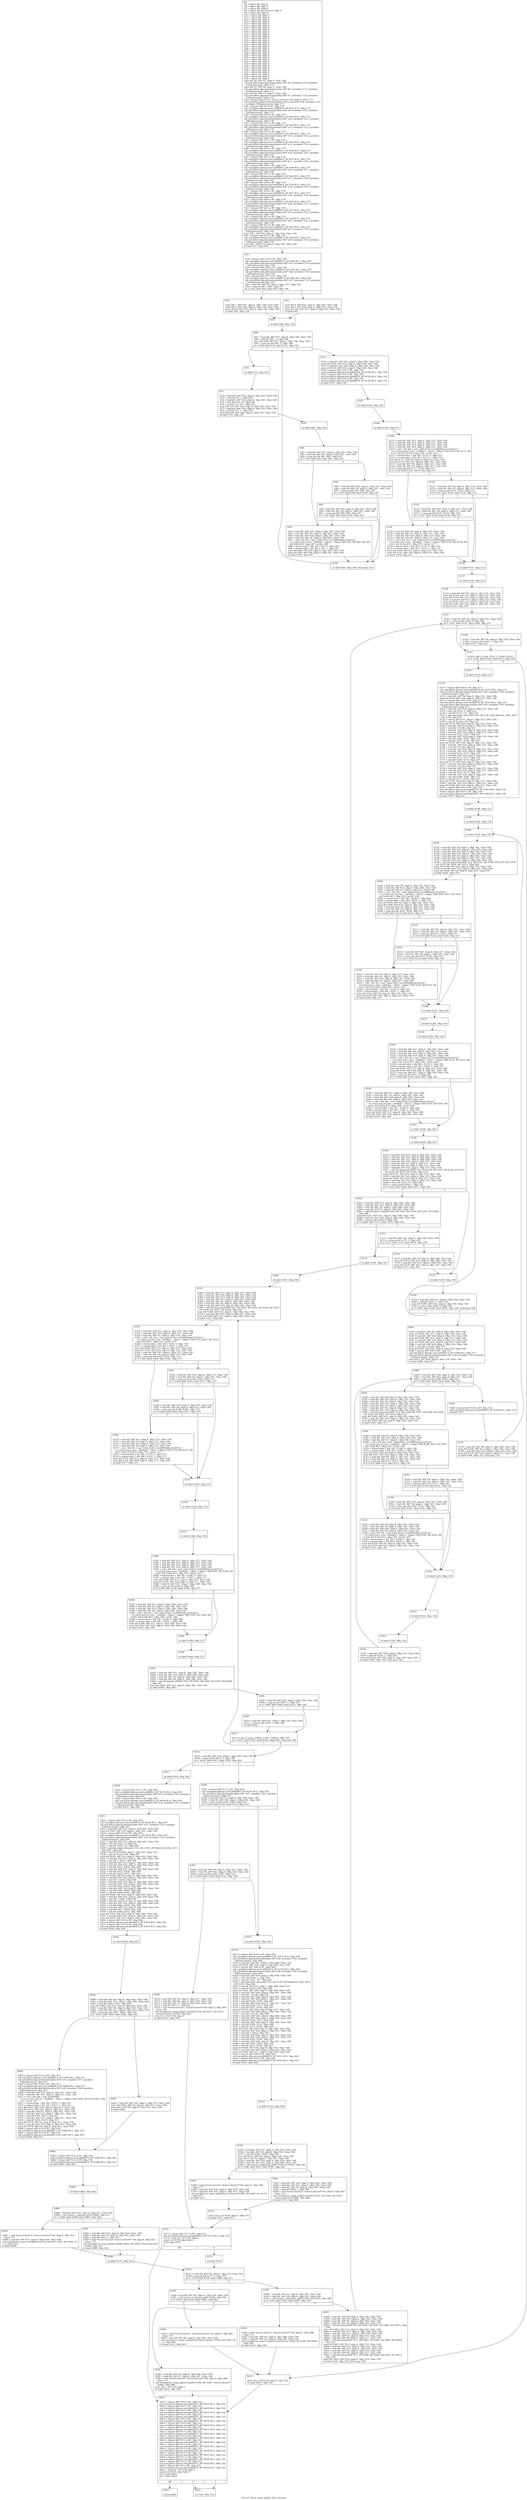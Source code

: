 digraph "CFG for 'factor_using_pollard_rho2' function" {
	label="CFG for 'factor_using_pollard_rho2' function";

	Node0x25f8e60 [shape=record,label="{%4:\l  %5 = alloca i64, align 8\l  %6 = alloca i64, align 8\l  %7 = alloca i64, align 8\l  %8 = alloca %struct.factors*, align 8\l  %9 = alloca i64, align 8\l  %10 = alloca i64, align 8\l  %11 = alloca i64, align 8\l  %12 = alloca i64, align 8\l  %13 = alloca i64, align 8\l  %14 = alloca i64, align 8\l  %15 = alloca i64, align 8\l  %16 = alloca i64, align 8\l  %17 = alloca i64, align 8\l  %18 = alloca i64, align 8\l  %19 = alloca i64, align 8\l  %20 = alloca i64, align 8\l  %21 = alloca i64, align 8\l  %22 = alloca i64, align 8\l  %23 = alloca i64, align 8\l  %24 = alloca i64, align 8\l  %25 = alloca i64, align 8\l  %26 = alloca i64, align 8\l  %27 = alloca i64, align 8\l  %28 = alloca i64, align 8\l  %29 = alloca i64, align 8\l  %30 = alloca i64, align 8\l  %31 = alloca i64, align 8\l  %32 = alloca i64, align 8\l  %33 = alloca i64, align 8\l  %34 = alloca i64, align 8\l  %35 = alloca i64, align 8\l  %36 = alloca i64, align 8\l  %37 = alloca i64, align 8\l  %38 = alloca i32, align 4\l  %39 = alloca i64, align 8\l  %40 = alloca i64, align 8\l  store i64 %0, i64* %5, align 8, !tbaa !166\l  call void @llvm.dbg.declare(metadata i64* %5, metadata !116, metadata\l... !DIExpression()), !dbg !170\l  store i64 %1, i64* %6, align 8, !tbaa !166\l  call void @llvm.dbg.declare(metadata i64* %6, metadata !117, metadata\l... !DIExpression()), !dbg !171\l  store i64 %2, i64* %7, align 8, !tbaa !166\l  call void @llvm.dbg.declare(metadata i64* %7, metadata !118, metadata\l... !DIExpression()), !dbg !172\l  store %struct.factors* %3, %struct.factors** %8, align 8, !tbaa !173\l  call void @llvm.dbg.declare(metadata %struct.factors** %8, metadata !119,\l... metadata !DIExpression()), !dbg !175\l  %41 = bitcast i64* %9 to i8*, !dbg !176\l  call void @llvm.lifetime.start.p0i8(i64 8, i8* %41) #12, !dbg !176\l  call void @llvm.dbg.declare(metadata i64* %9, metadata !120, metadata\l... !DIExpression()), !dbg !177\l  %42 = bitcast i64* %10 to i8*, !dbg !176\l  call void @llvm.lifetime.start.p0i8(i64 8, i8* %42) #12, !dbg !176\l  call void @llvm.dbg.declare(metadata i64* %10, metadata !121, metadata\l... !DIExpression()), !dbg !178\l  %43 = bitcast i64* %11 to i8*, !dbg !176\l  call void @llvm.lifetime.start.p0i8(i64 8, i8* %43) #12, !dbg !176\l  call void @llvm.dbg.declare(metadata i64* %11, metadata !122, metadata\l... !DIExpression()), !dbg !179\l  %44 = bitcast i64* %12 to i8*, !dbg !176\l  call void @llvm.lifetime.start.p0i8(i64 8, i8* %44) #12, !dbg !176\l  call void @llvm.dbg.declare(metadata i64* %12, metadata !123, metadata\l... !DIExpression()), !dbg !180\l  %45 = bitcast i64* %13 to i8*, !dbg !176\l  call void @llvm.lifetime.start.p0i8(i64 8, i8* %45) #12, !dbg !176\l  call void @llvm.dbg.declare(metadata i64* %13, metadata !124, metadata\l... !DIExpression()), !dbg !181\l  %46 = bitcast i64* %14 to i8*, !dbg !176\l  call void @llvm.lifetime.start.p0i8(i64 8, i8* %46) #12, !dbg !176\l  call void @llvm.dbg.declare(metadata i64* %14, metadata !125, metadata\l... !DIExpression()), !dbg !182\l  %47 = bitcast i64* %15 to i8*, !dbg !176\l  call void @llvm.lifetime.start.p0i8(i64 8, i8* %47) #12, !dbg !176\l  call void @llvm.dbg.declare(metadata i64* %15, metadata !126, metadata\l... !DIExpression()), !dbg !183\l  %48 = bitcast i64* %16 to i8*, !dbg !176\l  call void @llvm.lifetime.start.p0i8(i64 8, i8* %48) #12, !dbg !176\l  call void @llvm.dbg.declare(metadata i64* %16, metadata !127, metadata\l... !DIExpression()), !dbg !184\l  %49 = bitcast i64* %17 to i8*, !dbg !176\l  call void @llvm.lifetime.start.p0i8(i64 8, i8* %49) #12, !dbg !176\l  call void @llvm.dbg.declare(metadata i64* %17, metadata !128, metadata\l... !DIExpression()), !dbg !185\l  %50 = bitcast i64* %18 to i8*, !dbg !176\l  call void @llvm.lifetime.start.p0i8(i64 8, i8* %50) #12, !dbg !176\l  call void @llvm.dbg.declare(metadata i64* %18, metadata !129, metadata\l... !DIExpression()), !dbg !186\l  %51 = bitcast i64* %19 to i8*, !dbg !176\l  call void @llvm.lifetime.start.p0i8(i64 8, i8* %51) #12, !dbg !176\l  call void @llvm.dbg.declare(metadata i64* %19, metadata !130, metadata\l... !DIExpression()), !dbg !187\l  %52 = bitcast i64* %20 to i8*, !dbg !176\l  call void @llvm.lifetime.start.p0i8(i64 8, i8* %52) #12, !dbg !176\l  call void @llvm.dbg.declare(metadata i64* %20, metadata !131, metadata\l... !DIExpression()), !dbg !188\l  %53 = bitcast i64* %21 to i8*, !dbg !176\l  call void @llvm.lifetime.start.p0i8(i64 8, i8* %53) #12, !dbg !176\l  call void @llvm.dbg.declare(metadata i64* %21, metadata !132, metadata\l... !DIExpression()), !dbg !189\l  %54 = bitcast i64* %22 to i8*, !dbg !176\l  call void @llvm.lifetime.start.p0i8(i64 8, i8* %54) #12, !dbg !176\l  call void @llvm.dbg.declare(metadata i64* %22, metadata !133, metadata\l... !DIExpression()), !dbg !190\l  %55 = bitcast i64* %23 to i8*, !dbg !191\l  call void @llvm.lifetime.start.p0i8(i64 8, i8* %55) #12, !dbg !191\l  call void @llvm.dbg.declare(metadata i64* %23, metadata !134, metadata\l... !DIExpression()), !dbg !192\l  store i64 1, i64* %23, align 8, !dbg !192, !tbaa !166\l  %56 = bitcast i64* %24 to i8*, !dbg !193\l  call void @llvm.lifetime.start.p0i8(i64 8, i8* %56) #12, !dbg !193\l  call void @llvm.dbg.declare(metadata i64* %24, metadata !135, metadata\l... !DIExpression()), !dbg !194\l  store i64 1, i64* %24, align 8, !dbg !194, !tbaa !166\l  br label %57, !dbg !195\l}"];
	Node0x25f8e60 -> Node0x25f9320;
	Node0x25f9320 [shape=record,label="{%57:\l\l  %58 = bitcast i64* %25 to i8*, !dbg !196\l  call void @llvm.lifetime.start.p0i8(i64 8, i8* %58) #12, !dbg !196\l  call void @llvm.dbg.declare(metadata i64* %25, metadata !136, metadata\l... !DIExpression()), !dbg !196\l  %59 = bitcast i64* %26 to i8*, !dbg !196\l  call void @llvm.lifetime.start.p0i8(i64 8, i8* %59) #12, !dbg !196\l  call void @llvm.dbg.declare(metadata i64* %26, metadata !138, metadata\l... !DIExpression()), !dbg !196\l  %60 = bitcast i64* %27 to i8*, !dbg !196\l  call void @llvm.lifetime.start.p0i8(i64 8, i8* %60) #12, !dbg !196\l  call void @llvm.dbg.declare(metadata i64* %27, metadata !139, metadata\l... !DIExpression()), !dbg !196\l  %61 = load i64, i64* %5, align 8, !dbg !197, !tbaa !166\l  %62 = icmp ult i64 1, %61, !dbg !197\l  br i1 %62, label %63, label %64, !dbg !196\l|{<s0>T|<s1>F}}"];
	Node0x25f9320:s0 -> Node0x25f9370;
	Node0x25f9320:s1 -> Node0x25f93c0;
	Node0x25f9370 [shape=record,label="{%63:\l\l  store i64 1, i64* %25, align 8, !dbg !199, !tbaa !166\l  store i64 0, i64* %26, align 8, !dbg !199, !tbaa !166\l  store i64 64, i64* %27, align 8, !dbg !199, !tbaa !166\l  br label %65, !dbg !199\l}"];
	Node0x25f9370 -> Node0x25f9410;
	Node0x25f93c0 [shape=record,label="{%64:\l\l  store i64 0, i64* %25, align 8, !dbg !201, !tbaa !166\l  store i64 1, i64* %26, align 8, !dbg !201, !tbaa !166\l  store i64 128, i64* %27, align 8, !dbg !201, !tbaa !166\l  br label %65\l}"];
	Node0x25f93c0 -> Node0x25f9410;
	Node0x25f9410 [shape=record,label="{%65:\l\l  br label %66, !dbg !196\l}"];
	Node0x25f9410 -> Node0x25f9460;
	Node0x25f9460 [shape=record,label="{%66:\l\l  %67 = load i64, i64* %27, align 8, !dbg !196, !tbaa !166\l  %68 = add i64 %67, -1, !dbg !196\l  store i64 %68, i64* %27, align 8, !dbg !196, !tbaa !166\l  %69 = icmp ugt i64 %67, 0, !dbg !196\l  br i1 %69, label %70, label %101, !dbg !196\l|{<s0>T|<s1>F}}"];
	Node0x25f9460:s0 -> Node0x25f94b0;
	Node0x25f9460:s1 -> Node0x25f9730;
	Node0x25f94b0 [shape=record,label="{%70:\l\l  br label %71, !dbg !203\l}"];
	Node0x25f94b0 -> Node0x25f9500;
	Node0x25f9500 [shape=record,label="{%71:\l\l  %72 = load i64, i64* %25, align 8, !dbg !205, !tbaa !166\l  %73 = shl i64 %72, 1, !dbg !205\l  %74 = load i64, i64* %26, align 8, !dbg !205, !tbaa !166\l  %75 = lshr i64 %74, 63, !dbg !205\l  %76 = or i64 %73, %75, !dbg !205\l  store i64 %76, i64* %25, align 8, !dbg !205, !tbaa !166\l  %77 = load i64, i64* %26, align 8, !dbg !205, !tbaa !166\l  %78 = shl i64 %77, 1, !dbg !205\l  store i64 %78, i64* %26, align 8, !dbg !205, !tbaa !166\l  br label %79, !dbg !205\l}"];
	Node0x25f9500 -> Node0x25f9550;
	Node0x25f9550 [shape=record,label="{%79:\l\l  br label %80, !dbg !205\l}"];
	Node0x25f9550 -> Node0x25f95a0;
	Node0x25f95a0 [shape=record,label="{%80:\l\l  %81 = load i64, i64* %25, align 8, !dbg !207, !tbaa !166\l  %82 = load i64, i64* %5, align 8, !dbg !207, !tbaa !166\l  %83 = icmp ugt i64 %81, %82, !dbg !207\l  br i1 %83, label %92, label %84, !dbg !207\l|{<s0>T|<s1>F}}"];
	Node0x25f95a0:s0 -> Node0x25f9690;
	Node0x25f95a0:s1 -> Node0x25f95f0;
	Node0x25f95f0 [shape=record,label="{%84:\l\l  %85 = load i64, i64* %25, align 8, !dbg !207, !tbaa !166\l  %86 = load i64, i64* %5, align 8, !dbg !207, !tbaa !166\l  %87 = icmp eq i64 %85, %86, !dbg !207\l  br i1 %87, label %88, label %100, !dbg !207\l|{<s0>T|<s1>F}}"];
	Node0x25f95f0:s0 -> Node0x25f9640;
	Node0x25f95f0:s1 -> Node0x25f96e0;
	Node0x25f9640 [shape=record,label="{%88:\l\l  %89 = load i64, i64* %26, align 8, !dbg !207, !tbaa !166\l  %90 = load i64, i64* %6, align 8, !dbg !207, !tbaa !166\l  %91 = icmp uge i64 %89, %90, !dbg !207\l  br i1 %91, label %92, label %100, !dbg !203\l|{<s0>T|<s1>F}}"];
	Node0x25f9640:s0 -> Node0x25f9690;
	Node0x25f9640:s1 -> Node0x25f96e0;
	Node0x25f9690 [shape=record,label="{%92:\l\l  %93 = load i64, i64* %25, align 8, !dbg !207, !tbaa !166\l  %94 = load i64, i64* %5, align 8, !dbg !207, !tbaa !166\l  %95 = load i64, i64* %26, align 8, !dbg !207, !tbaa !166\l  %96 = load i64, i64* %6, align 8, !dbg !207, !tbaa !166\l  %97 = call \{ i64, i64 \} asm \"subq $5,$\{1:q\}\\0A\\09sbbq $3,$\{0:q\}\",\l... \"=r,=&r,0,rme,1,rme,~\{dirflag\},~\{fpsr\},~\{flags\}\"(i64 %93, i64 %94, i64 %95,\l... i64 %96) #13, !dbg !207, !srcloc !209\l  %98 = extractvalue \{ i64, i64 \} %97, 0, !dbg !207\l  %99 = extractvalue \{ i64, i64 \} %97, 1, !dbg !207\l  store i64 %98, i64* %25, align 8, !dbg !207, !tbaa !166\l  store i64 %99, i64* %26, align 8, !dbg !207, !tbaa !166\l  br label %100, !dbg !207\l}"];
	Node0x25f9690 -> Node0x25f96e0;
	Node0x25f96e0 [shape=record,label="{%100:\l\l  br label %66, !dbg !196, !llvm.loop !210\l}"];
	Node0x25f96e0 -> Node0x25f9460;
	Node0x25f9730 [shape=record,label="{%101:\l\l  %102 = load i64, i64* %25, align 8, !dbg !196, !tbaa !166\l  store i64 %102, i64* %15, align 8, !dbg !196, !tbaa !166\l  %103 = load i64, i64* %26, align 8, !dbg !196, !tbaa !166\l  store i64 %103, i64* %16, align 8, !dbg !196, !tbaa !166\l  %104 = bitcast i64* %27 to i8*, !dbg !195\l  call void @llvm.lifetime.end.p0i8(i64 8, i8* %104) #12, !dbg !195\l  %105 = bitcast i64* %26 to i8*, !dbg !195\l  call void @llvm.lifetime.end.p0i8(i64 8, i8* %105) #12, !dbg !195\l  %106 = bitcast i64* %25 to i8*, !dbg !195\l  call void @llvm.lifetime.end.p0i8(i64 8, i8* %106) #12, !dbg !195\l  br label %107, !dbg !196\l}"];
	Node0x25f9730 -> Node0x25f9780;
	Node0x25f9780 [shape=record,label="{%107:\l\l  br label %108, !dbg !196\l}"];
	Node0x25f9780 -> Node0x25f97d0;
	Node0x25f97d0 [shape=record,label="{%108:\l\l  br label %109, !dbg !211\l}"];
	Node0x25f97d0 -> Node0x25f9820;
	Node0x25f9820 [shape=record,label="{%109:\l\l  %110 = load i64, i64* %15, align 8, !dbg !212, !tbaa !166\l  %111 = load i64, i64* %15, align 8, !dbg !212, !tbaa !166\l  %112 = load i64, i64* %16, align 8, !dbg !212, !tbaa !166\l  %113 = load i64, i64* %16, align 8, !dbg !212, !tbaa !166\l  %114 = call \{ i64, i64 \} asm \"addq $5,$\{1:q\}\\0A\\09adcq $3,$\{0:q\}\",\l... \"=r,=&r,0,rme,%1,rme,~\{dirflag\},~\{fpsr\},~\{flags\}\"(i64 %110, i64 %111, i64\l... %112, i64 %113) #13, !dbg !212, !srcloc !214\l  %115 = extractvalue \{ i64, i64 \} %114, 0, !dbg !212\l  %116 = extractvalue \{ i64, i64 \} %114, 1, !dbg !212\l  store i64 %115, i64* %9, align 8, !dbg !212, !tbaa !166\l  store i64 %116, i64* %10, align 8, !dbg !212, !tbaa !166\l  %117 = load i64, i64* %9, align 8, !dbg !215, !tbaa !166\l  %118 = load i64, i64* %5, align 8, !dbg !215, !tbaa !166\l  %119 = icmp ugt i64 %117, %118, !dbg !215\l  br i1 %119, label %128, label %120, !dbg !215\l|{<s0>T|<s1>F}}"];
	Node0x25f9820:s0 -> Node0x25f9910;
	Node0x25f9820:s1 -> Node0x25f9870;
	Node0x25f9870 [shape=record,label="{%120:\l\l  %121 = load i64, i64* %9, align 8, !dbg !215, !tbaa !166\l  %122 = load i64, i64* %5, align 8, !dbg !215, !tbaa !166\l  %123 = icmp eq i64 %121, %122, !dbg !215\l  br i1 %123, label %124, label %136, !dbg !215\l|{<s0>T|<s1>F}}"];
	Node0x25f9870:s0 -> Node0x25f98c0;
	Node0x25f9870:s1 -> Node0x25f9960;
	Node0x25f98c0 [shape=record,label="{%124:\l\l  %125 = load i64, i64* %10, align 8, !dbg !215, !tbaa !166\l  %126 = load i64, i64* %6, align 8, !dbg !215, !tbaa !166\l  %127 = icmp uge i64 %125, %126, !dbg !215\l  br i1 %127, label %128, label %136, !dbg !212\l|{<s0>T|<s1>F}}"];
	Node0x25f98c0:s0 -> Node0x25f9910;
	Node0x25f98c0:s1 -> Node0x25f9960;
	Node0x25f9910 [shape=record,label="{%128:\l\l  %129 = load i64, i64* %9, align 8, !dbg !215, !tbaa !166\l  %130 = load i64, i64* %5, align 8, !dbg !215, !tbaa !166\l  %131 = load i64, i64* %10, align 8, !dbg !215, !tbaa !166\l  %132 = load i64, i64* %6, align 8, !dbg !215, !tbaa !166\l  %133 = call \{ i64, i64 \} asm \"subq $5,$\{1:q\}\\0A\\09sbbq $3,$\{0:q\}\",\l... \"=r,=&r,0,rme,1,rme,~\{dirflag\},~\{fpsr\},~\{flags\}\"(i64 %129, i64 %130, i64\l... %131, i64 %132) #13, !dbg !215, !srcloc !217\l  %134 = extractvalue \{ i64, i64 \} %133, 0, !dbg !215\l  %135 = extractvalue \{ i64, i64 \} %133, 1, !dbg !215\l  store i64 %134, i64* %9, align 8, !dbg !215, !tbaa !166\l  store i64 %135, i64* %10, align 8, !dbg !215, !tbaa !166\l  br label %136, !dbg !215\l}"];
	Node0x25f9910 -> Node0x25f9960;
	Node0x25f9960 [shape=record,label="{%136:\l\l  br label %137, !dbg !212\l}"];
	Node0x25f9960 -> Node0x25f99b0;
	Node0x25f99b0 [shape=record,label="{%137:\l\l  br label %138, !dbg !212\l}"];
	Node0x25f99b0 -> Node0x25f9a00;
	Node0x25f9a00 [shape=record,label="{%138:\l\l  %139 = load i64, i64* %9, align 8, !dbg !218, !tbaa !166\l  store i64 %139, i64* %11, align 8, !dbg !219, !tbaa !166\l  store i64 %139, i64* %13, align 8, !dbg !220, !tbaa !166\l  %140 = load i64, i64* %10, align 8, !dbg !221, !tbaa !166\l  store i64 %140, i64* %12, align 8, !dbg !222, !tbaa !166\l  store i64 %140, i64* %14, align 8, !dbg !223, !tbaa !166\l  br label %141, !dbg !224\l}"];
	Node0x25f9a00 -> Node0x25f9a50;
	Node0x25f9a50 [shape=record,label="{%141:\l\l  %142 = load i64, i64* %5, align 8, !dbg !225, !tbaa !166\l  %143 = icmp ne i64 %142, 0, !dbg !226\l  br i1 %143, label %147, label %144, !dbg !227\l|{<s0>T|<s1>F}}"];
	Node0x25f9a50:s0 -> Node0x25f9af0;
	Node0x25f9a50:s1 -> Node0x25f9aa0;
	Node0x25f9aa0 [shape=record,label="{%144:\l\l  %145 = load i64, i64* %6, align 8, !dbg !228, !tbaa !166\l  %146 = icmp ne i64 %145, 1, !dbg !229\l  br label %147, !dbg !227\l}"];
	Node0x25f9aa0 -> Node0x25f9af0;
	Node0x25f9af0 [shape=record,label="{%147:\l\l  %148 = phi i1 [ true, %141 ], [ %146, %144 ]\l  br i1 %148, label %149, label %613, !dbg !224\l|{<s0>T|<s1>F}}"];
	Node0x25f9af0:s0 -> Node0x25f9b40;
	Node0x25f9af0:s1 -> Node0x25fb670;
	Node0x25f9b40 [shape=record,label="{%149:\l\l  br label %150, !dbg !230\l}"];
	Node0x25f9b40 -> Node0x25f9b90;
	Node0x25f9b90 [shape=record,label="{%150:\l\l  %151 = bitcast i64* %28 to i8*, !dbg !231\l  call void @llvm.lifetime.start.p0i8(i64 8, i8* %151) #12, !dbg !231\l  call void @llvm.dbg.declare(metadata i64* %28, metadata !140, metadata\l... !DIExpression()), !dbg !231\l  %152 = load i64, i64* %6, align 8, !dbg !231, !tbaa !166\l  store i64 %152, i64* %28, align 8, !dbg !231, !tbaa !166\l  %153 = bitcast i64* %29 to i8*, !dbg !231\l  call void @llvm.lifetime.start.p0i8(i64 8, i8* %153) #12, !dbg !231\l  call void @llvm.dbg.declare(metadata i64* %29, metadata !143, metadata\l... !DIExpression()), !dbg !231\l  %154 = load i64, i64* %28, align 8, !dbg !231, !tbaa !166\l  %155 = udiv i64 %154, 2, !dbg !231\l  %156 = and i64 %155, 127, !dbg !231\l  %157 = getelementptr inbounds [128 x i8], [128 x i8]* @binvert_table, i64 0,\l... i64 %156, !dbg !231\l  %158 = load i8, i8* %157, align 1, !dbg !231, !tbaa !232\l  %159 = zext i8 %158 to i64, !dbg !231\l  store i64 %159, i64* %29, align 8, !dbg !231, !tbaa !166\l  %160 = load i64, i64* %29, align 8, !dbg !233, !tbaa !166\l  %161 = mul i64 2, %160, !dbg !233\l  %162 = load i64, i64* %29, align 8, !dbg !233, !tbaa !166\l  %163 = load i64, i64* %29, align 8, !dbg !233, !tbaa !166\l  %164 = mul i64 %162, %163, !dbg !233\l  %165 = load i64, i64* %28, align 8, !dbg !233, !tbaa !166\l  %166 = mul i64 %164, %165, !dbg !233\l  %167 = sub i64 %161, %166, !dbg !233\l  store i64 %167, i64* %29, align 8, !dbg !233, !tbaa !166\l  %168 = load i64, i64* %29, align 8, !dbg !235, !tbaa !166\l  %169 = mul i64 2, %168, !dbg !235\l  %170 = load i64, i64* %29, align 8, !dbg !235, !tbaa !166\l  %171 = load i64, i64* %29, align 8, !dbg !235, !tbaa !166\l  %172 = mul i64 %170, %171, !dbg !235\l  %173 = load i64, i64* %28, align 8, !dbg !235, !tbaa !166\l  %174 = mul i64 %172, %173, !dbg !235\l  %175 = sub i64 %169, %174, !dbg !235\l  store i64 %175, i64* %29, align 8, !dbg !235, !tbaa !166\l  %176 = load i64, i64* %29, align 8, !dbg !237, !tbaa !166\l  %177 = mul i64 2, %176, !dbg !237\l  %178 = load i64, i64* %29, align 8, !dbg !237, !tbaa !166\l  %179 = load i64, i64* %29, align 8, !dbg !237, !tbaa !166\l  %180 = mul i64 %178, %179, !dbg !237\l  %181 = load i64, i64* %28, align 8, !dbg !237, !tbaa !166\l  %182 = mul i64 %180, %181, !dbg !237\l  %183 = sub i64 %177, %182, !dbg !237\l  store i64 %183, i64* %29, align 8, !dbg !237, !tbaa !166\l  %184 = load i64, i64* %29, align 8, !dbg !231, !tbaa !166\l  store i64 %184, i64* %19, align 8, !dbg !231, !tbaa !166\l  %185 = bitcast i64* %29 to i8*, !dbg !230\l  call void @llvm.lifetime.end.p0i8(i64 8, i8* %185) #12, !dbg !230\l  %186 = bitcast i64* %28 to i8*, !dbg !230\l  call void @llvm.lifetime.end.p0i8(i64 8, i8* %186) #12, !dbg !230\l  br label %187, !dbg !231\l}"];
	Node0x25f9b90 -> Node0x25f9be0;
	Node0x25f9be0 [shape=record,label="{%187:\l\l  br label %188, !dbg !231\l}"];
	Node0x25f9be0 -> Node0x25f9c30;
	Node0x25f9c30 [shape=record,label="{%188:\l\l  br label %189, !dbg !239\l}"];
	Node0x25f9c30 -> Node0x25f9c80;
	Node0x25f9c80 [shape=record,label="{%189:\l\l  br label %190, !dbg !240\l}"];
	Node0x25f9c80 -> Node0x25f9cd0;
	Node0x25f9cd0 [shape=record,label="{%190:\l\l  %191 = load i64, i64* %9, align 8, !dbg !241, !tbaa !166\l  %192 = load i64, i64* %10, align 8, !dbg !243, !tbaa !166\l  %193 = load i64, i64* %9, align 8, !dbg !244, !tbaa !166\l  %194 = load i64, i64* %10, align 8, !dbg !245, !tbaa !166\l  %195 = load i64, i64* %5, align 8, !dbg !246, !tbaa !166\l  %196 = load i64, i64* %6, align 8, !dbg !247, !tbaa !166\l  %197 = load i64, i64* %19, align 8, !dbg !248, !tbaa !166\l  %198 = call i64 @mulredc2(i64* %22, i64 %191, i64 %192, i64 %193, i64 %194,\l... i64 %195, i64 %196, i64 %197), !dbg !249\l  store i64 %198, i64* %10, align 8, !dbg !250, !tbaa !166\l  %199 = load i64, i64* %22, align 8, !dbg !251, !tbaa !166\l  store i64 %199, i64* %9, align 8, !dbg !252, !tbaa !166\l  br label %200, !dbg !253\l}"];
	Node0x25f9cd0 -> Node0x25f9d20;
	Node0x25f9d20 [shape=record,label="{%200:\l\l  %201 = load i64, i64* %9, align 8, !dbg !254, !tbaa !166\l  %202 = load i64, i64* %10, align 8, !dbg !254, !tbaa !166\l  %203 = load i64, i64* %7, align 8, !dbg !254, !tbaa !166\l  %204 = call \{ i64, i64 \} asm \"addq $5,$\{1:q\}\\0A\\09adcq $3,$\{0:q\}\",\l... \"=r,=&r,0,rme,%1,rme,~\{dirflag\},~\{fpsr\},~\{flags\}\"(i64 %201, i64 0, i64 %202,\l... i64 %203) #13, !dbg !254, !srcloc !256\l  %205 = extractvalue \{ i64, i64 \} %204, 0, !dbg !254\l  %206 = extractvalue \{ i64, i64 \} %204, 1, !dbg !254\l  store i64 %205, i64* %9, align 8, !dbg !254, !tbaa !166\l  store i64 %206, i64* %10, align 8, !dbg !254, !tbaa !166\l  %207 = load i64, i64* %9, align 8, !dbg !257, !tbaa !166\l  %208 = load i64, i64* %5, align 8, !dbg !257, !tbaa !166\l  %209 = icmp ugt i64 %207, %208, !dbg !257\l  br i1 %209, label %218, label %210, !dbg !257\l|{<s0>T|<s1>F}}"];
	Node0x25f9d20:s0 -> Node0x25f9e10;
	Node0x25f9d20:s1 -> Node0x25f9d70;
	Node0x25f9d70 [shape=record,label="{%210:\l\l  %211 = load i64, i64* %9, align 8, !dbg !257, !tbaa !166\l  %212 = load i64, i64* %5, align 8, !dbg !257, !tbaa !166\l  %213 = icmp eq i64 %211, %212, !dbg !257\l  br i1 %213, label %214, label %226, !dbg !257\l|{<s0>T|<s1>F}}"];
	Node0x25f9d70:s0 -> Node0x25f9dc0;
	Node0x25f9d70:s1 -> Node0x25f9e60;
	Node0x25f9dc0 [shape=record,label="{%214:\l\l  %215 = load i64, i64* %10, align 8, !dbg !257, !tbaa !166\l  %216 = load i64, i64* %6, align 8, !dbg !257, !tbaa !166\l  %217 = icmp uge i64 %215, %216, !dbg !257\l  br i1 %217, label %218, label %226, !dbg !254\l|{<s0>T|<s1>F}}"];
	Node0x25f9dc0:s0 -> Node0x25f9e10;
	Node0x25f9dc0:s1 -> Node0x25f9e60;
	Node0x25f9e10 [shape=record,label="{%218:\l\l  %219 = load i64, i64* %9, align 8, !dbg !257, !tbaa !166\l  %220 = load i64, i64* %5, align 8, !dbg !257, !tbaa !166\l  %221 = load i64, i64* %10, align 8, !dbg !257, !tbaa !166\l  %222 = load i64, i64* %6, align 8, !dbg !257, !tbaa !166\l  %223 = call \{ i64, i64 \} asm \"subq $5,$\{1:q\}\\0A\\09sbbq $3,$\{0:q\}\",\l... \"=r,=&r,0,rme,1,rme,~\{dirflag\},~\{fpsr\},~\{flags\}\"(i64 %219, i64 %220, i64\l... %221, i64 %222) #13, !dbg !257, !srcloc !259\l  %224 = extractvalue \{ i64, i64 \} %223, 0, !dbg !257\l  %225 = extractvalue \{ i64, i64 \} %223, 1, !dbg !257\l  store i64 %224, i64* %9, align 8, !dbg !257, !tbaa !166\l  store i64 %225, i64* %10, align 8, !dbg !257, !tbaa !166\l  br label %226, !dbg !257\l}"];
	Node0x25f9e10 -> Node0x25f9e60;
	Node0x25f9e60 [shape=record,label="{%226:\l\l  br label %227, !dbg !254\l}"];
	Node0x25f9e60 -> Node0x25f9eb0;
	Node0x25f9eb0 [shape=record,label="{%227:\l\l  br label %228, !dbg !254\l}"];
	Node0x25f9eb0 -> Node0x25f9f00;
	Node0x25f9f00 [shape=record,label="{%228:\l\l  br label %229, !dbg !260\l}"];
	Node0x25f9f00 -> Node0x25f9f50;
	Node0x25f9f50 [shape=record,label="{%229:\l\l  %230 = load i64, i64* %11, align 8, !dbg !261, !tbaa !166\l  %231 = load i64, i64* %9, align 8, !dbg !261, !tbaa !166\l  %232 = load i64, i64* %12, align 8, !dbg !261, !tbaa !166\l  %233 = load i64, i64* %10, align 8, !dbg !261, !tbaa !166\l  %234 = call \{ i64, i64 \} asm \"subq $5,$\{1:q\}\\0A\\09sbbq $3,$\{0:q\}\",\l... \"=r,=&r,0,rme,1,rme,~\{dirflag\},~\{fpsr\},~\{flags\}\"(i64 %230, i64 %231, i64\l... %232, i64 %233) #13, !dbg !261, !srcloc !263\l  %235 = extractvalue \{ i64, i64 \} %234, 0, !dbg !261\l  %236 = extractvalue \{ i64, i64 \} %234, 1, !dbg !261\l  store i64 %235, i64* %17, align 8, !dbg !261, !tbaa !166\l  store i64 %236, i64* %18, align 8, !dbg !261, !tbaa !166\l  %237 = load i64, i64* %17, align 8, !dbg !264, !tbaa !166\l  %238 = icmp slt i64 %237, 0, !dbg !264\l  br i1 %238, label %239, label %247, !dbg !261\l|{<s0>T|<s1>F}}"];
	Node0x25f9f50:s0 -> Node0x25f9fa0;
	Node0x25f9f50:s1 -> Node0x25f9ff0;
	Node0x25f9fa0 [shape=record,label="{%239:\l\l  %240 = load i64, i64* %17, align 8, !dbg !264, !tbaa !166\l  %241 = load i64, i64* %5, align 8, !dbg !264, !tbaa !166\l  %242 = load i64, i64* %18, align 8, !dbg !264, !tbaa !166\l  %243 = load i64, i64* %6, align 8, !dbg !264, !tbaa !166\l  %244 = call \{ i64, i64 \} asm \"addq $5,$\{1:q\}\\0A\\09adcq $3,$\{0:q\}\",\l... \"=r,=&r,0,rme,%1,rme,~\{dirflag\},~\{fpsr\},~\{flags\}\"(i64 %240, i64 %241, i64\l... %242, i64 %243) #13, !dbg !264, !srcloc !266\l  %245 = extractvalue \{ i64, i64 \} %244, 0, !dbg !264\l  %246 = extractvalue \{ i64, i64 \} %244, 1, !dbg !264\l  store i64 %245, i64* %17, align 8, !dbg !264, !tbaa !166\l  store i64 %246, i64* %18, align 8, !dbg !264, !tbaa !166\l  br label %247, !dbg !264\l}"];
	Node0x25f9fa0 -> Node0x25f9ff0;
	Node0x25f9ff0 [shape=record,label="{%247:\l\l  br label %248, !dbg !261\l}"];
	Node0x25f9ff0 -> Node0x25fa040;
	Node0x25fa040 [shape=record,label="{%248:\l\l  br label %249, !dbg !261\l}"];
	Node0x25fa040 -> Node0x25fa090;
	Node0x25fa090 [shape=record,label="{%249:\l\l  %250 = load i64, i64* %15, align 8, !dbg !267, !tbaa !166\l  %251 = load i64, i64* %16, align 8, !dbg !268, !tbaa !166\l  %252 = load i64, i64* %17, align 8, !dbg !269, !tbaa !166\l  %253 = load i64, i64* %18, align 8, !dbg !270, !tbaa !166\l  %254 = load i64, i64* %5, align 8, !dbg !271, !tbaa !166\l  %255 = load i64, i64* %6, align 8, !dbg !272, !tbaa !166\l  %256 = load i64, i64* %19, align 8, !dbg !273, !tbaa !166\l  %257 = call i64 @mulredc2(i64* %22, i64 %250, i64 %251, i64 %252, i64 %253,\l... i64 %254, i64 %255, i64 %256), !dbg !274\l  store i64 %257, i64* %16, align 8, !dbg !275, !tbaa !166\l  %258 = load i64, i64* %22, align 8, !dbg !276, !tbaa !166\l  store i64 %258, i64* %15, align 8, !dbg !277, !tbaa !166\l  %259 = load i64, i64* %23, align 8, !dbg !278, !tbaa !166\l  %260 = urem i64 %259, 32, !dbg !280\l  %261 = icmp eq i64 %260, 1, !dbg !281\l  br i1 %261, label %262, label %277, !dbg !282\l|{<s0>T|<s1>F}}"];
	Node0x25fa090:s0 -> Node0x25fa0e0;
	Node0x25fa090:s1 -> Node0x25fa220;
	Node0x25fa0e0 [shape=record,label="{%262:\l\l  %263 = load i64, i64* %15, align 8, !dbg !283, !tbaa !166\l  %264 = load i64, i64* %16, align 8, !dbg !285, !tbaa !166\l  %265 = load i64, i64* %5, align 8, !dbg !286, !tbaa !166\l  %266 = load i64, i64* %6, align 8, !dbg !287, !tbaa !166\l  %267 = call i64 @gcd2_odd(i64* %20, i64 %263, i64 %264, i64 %265, i64 %266),\l... !dbg !288\l  store i64 %267, i64* %21, align 8, !dbg !289, !tbaa !166\l  %268 = load i64, i64* %20, align 8, !dbg !290, !tbaa !166\l  %269 = icmp ne i64 %268, 0, !dbg !292\l  br i1 %269, label %273, label %270, !dbg !293\l|{<s0>T|<s1>F}}"];
	Node0x25fa0e0:s0 -> Node0x25fa180;
	Node0x25fa0e0:s1 -> Node0x25fa130;
	Node0x25fa130 [shape=record,label="{%270:\l\l  %271 = load i64, i64* %21, align 8, !dbg !294, !tbaa !166\l  %272 = icmp ne i64 %271, 1, !dbg !295\l  br i1 %272, label %273, label %274, !dbg !296\l|{<s0>T|<s1>F}}"];
	Node0x25fa130:s0 -> Node0x25fa180;
	Node0x25fa130:s1 -> Node0x25fa1d0;
	Node0x25fa180 [shape=record,label="{%273:\l\l  br label %340, !dbg !297\l}"];
	Node0x25fa180 -> Node0x25fa6d0;
	Node0x25fa1d0 [shape=record,label="{%274:\l\l  %275 = load i64, i64* %9, align 8, !dbg !298, !tbaa !166\l  store i64 %275, i64* %13, align 8, !dbg !299, !tbaa !166\l  %276 = load i64, i64* %10, align 8, !dbg !300, !tbaa !166\l  store i64 %276, i64* %14, align 8, !dbg !301, !tbaa !166\l  br label %277, !dbg !302\l}"];
	Node0x25fa1d0 -> Node0x25fa220;
	Node0x25fa220 [shape=record,label="{%277:\l\l  br label %278, !dbg !303\l}"];
	Node0x25fa220 -> Node0x25fa270;
	Node0x25fa270 [shape=record,label="{%278:\l\l  %279 = load i64, i64* %23, align 8, !dbg !304, !tbaa !166\l  %280 = add i64 %279, -1, !dbg !304\l  store i64 %280, i64* %23, align 8, !dbg !304, !tbaa !166\l  %281 = icmp ne i64 %280, 0, !dbg !305\l  br i1 %281, label %190, label %282, !dbg !303, !llvm.loop !306\l|{<s0>T|<s1>F}}"];
	Node0x25fa270:s0 -> Node0x25f9cd0;
	Node0x25fa270:s1 -> Node0x25fa2c0;
	Node0x25fa2c0 [shape=record,label="{%282:\l\l  %283 = load i64, i64* %9, align 8, !dbg !308, !tbaa !166\l  store i64 %283, i64* %11, align 8, !dbg !309, !tbaa !166\l  %284 = load i64, i64* %10, align 8, !dbg !310, !tbaa !166\l  store i64 %284, i64* %12, align 8, !dbg !311, !tbaa !166\l  %285 = load i64, i64* %24, align 8, !dbg !312, !tbaa !166\l  store i64 %285, i64* %23, align 8, !dbg !313, !tbaa !166\l  %286 = load i64, i64* %24, align 8, !dbg !314, !tbaa !166\l  %287 = mul i64 2, %286, !dbg !315\l  store i64 %287, i64* %24, align 8, !dbg !316, !tbaa !166\l  %288 = bitcast i64* %30 to i8*, !dbg !317\l  call void @llvm.lifetime.start.p0i8(i64 8, i8* %288) #12, !dbg !317\l  call void @llvm.dbg.declare(metadata i64* %30, metadata !144, metadata\l... !DIExpression()), !dbg !318\l  store i64 0, i64* %30, align 8, !dbg !318, !tbaa !166\l  br label %289, !dbg !317\l}"];
	Node0x25fa2c0 -> Node0x25fa310;
	Node0x25fa310 [shape=record,label="{%289:\l\l  %290 = load i64, i64* %30, align 8, !dbg !319, !tbaa !166\l  %291 = load i64, i64* %23, align 8, !dbg !321, !tbaa !166\l  %292 = icmp ult i64 %290, %291, !dbg !322\l  br i1 %292, label %295, label %293, !dbg !323\l|{<s0>T|<s1>F}}"];
	Node0x25fa310:s0 -> Node0x25fa3b0;
	Node0x25fa310:s1 -> Node0x25fa360;
	Node0x25fa360 [shape=record,label="{%293:\l\l  %294 = bitcast i64* %30 to i8*, !dbg !324\l  call void @llvm.lifetime.end.p0i8(i64 8, i8* %294) #12, !dbg !324\l  br label %337\l}"];
	Node0x25fa360 -> Node0x25fa680;
	Node0x25fa3b0 [shape=record,label="{%295:\l\l  %296 = load i64, i64* %9, align 8, !dbg !325, !tbaa !166\l  %297 = load i64, i64* %10, align 8, !dbg !327, !tbaa !166\l  %298 = load i64, i64* %9, align 8, !dbg !328, !tbaa !166\l  %299 = load i64, i64* %10, align 8, !dbg !329, !tbaa !166\l  %300 = load i64, i64* %5, align 8, !dbg !330, !tbaa !166\l  %301 = load i64, i64* %6, align 8, !dbg !331, !tbaa !166\l  %302 = load i64, i64* %19, align 8, !dbg !332, !tbaa !166\l  %303 = call i64 @mulredc2(i64* %22, i64 %296, i64 %297, i64 %298, i64 %299,\l... i64 %300, i64 %301, i64 %302), !dbg !333\l  store i64 %303, i64* %10, align 8, !dbg !334, !tbaa !166\l  %304 = load i64, i64* %22, align 8, !dbg !335, !tbaa !166\l  store i64 %304, i64* %9, align 8, !dbg !336, !tbaa !166\l  br label %305, !dbg !337\l}"];
	Node0x25fa3b0 -> Node0x25fa400;
	Node0x25fa400 [shape=record,label="{%305:\l\l  %306 = load i64, i64* %9, align 8, !dbg !338, !tbaa !166\l  %307 = load i64, i64* %10, align 8, !dbg !338, !tbaa !166\l  %308 = load i64, i64* %7, align 8, !dbg !338, !tbaa !166\l  %309 = call \{ i64, i64 \} asm \"addq $5,$\{1:q\}\\0A\\09adcq $3,$\{0:q\}\",\l... \"=r,=&r,0,rme,%1,rme,~\{dirflag\},~\{fpsr\},~\{flags\}\"(i64 %306, i64 0, i64 %307,\l... i64 %308) #13, !dbg !338, !srcloc !340\l  %310 = extractvalue \{ i64, i64 \} %309, 0, !dbg !338\l  %311 = extractvalue \{ i64, i64 \} %309, 1, !dbg !338\l  store i64 %310, i64* %9, align 8, !dbg !338, !tbaa !166\l  store i64 %311, i64* %10, align 8, !dbg !338, !tbaa !166\l  %312 = load i64, i64* %9, align 8, !dbg !341, !tbaa !166\l  %313 = load i64, i64* %5, align 8, !dbg !341, !tbaa !166\l  %314 = icmp ugt i64 %312, %313, !dbg !341\l  br i1 %314, label %323, label %315, !dbg !341\l|{<s0>T|<s1>F}}"];
	Node0x25fa400:s0 -> Node0x25fa4f0;
	Node0x25fa400:s1 -> Node0x25fa450;
	Node0x25fa450 [shape=record,label="{%315:\l\l  %316 = load i64, i64* %9, align 8, !dbg !341, !tbaa !166\l  %317 = load i64, i64* %5, align 8, !dbg !341, !tbaa !166\l  %318 = icmp eq i64 %316, %317, !dbg !341\l  br i1 %318, label %319, label %331, !dbg !341\l|{<s0>T|<s1>F}}"];
	Node0x25fa450:s0 -> Node0x25fa4a0;
	Node0x25fa450:s1 -> Node0x25fa540;
	Node0x25fa4a0 [shape=record,label="{%319:\l\l  %320 = load i64, i64* %10, align 8, !dbg !341, !tbaa !166\l  %321 = load i64, i64* %6, align 8, !dbg !341, !tbaa !166\l  %322 = icmp uge i64 %320, %321, !dbg !341\l  br i1 %322, label %323, label %331, !dbg !338\l|{<s0>T|<s1>F}}"];
	Node0x25fa4a0:s0 -> Node0x25fa4f0;
	Node0x25fa4a0:s1 -> Node0x25fa540;
	Node0x25fa4f0 [shape=record,label="{%323:\l\l  %324 = load i64, i64* %9, align 8, !dbg !341, !tbaa !166\l  %325 = load i64, i64* %5, align 8, !dbg !341, !tbaa !166\l  %326 = load i64, i64* %10, align 8, !dbg !341, !tbaa !166\l  %327 = load i64, i64* %6, align 8, !dbg !341, !tbaa !166\l  %328 = call \{ i64, i64 \} asm \"subq $5,$\{1:q\}\\0A\\09sbbq $3,$\{0:q\}\",\l... \"=r,=&r,0,rme,1,rme,~\{dirflag\},~\{fpsr\},~\{flags\}\"(i64 %324, i64 %325, i64\l... %326, i64 %327) #13, !dbg !341, !srcloc !343\l  %329 = extractvalue \{ i64, i64 \} %328, 0, !dbg !341\l  %330 = extractvalue \{ i64, i64 \} %328, 1, !dbg !341\l  store i64 %329, i64* %9, align 8, !dbg !341, !tbaa !166\l  store i64 %330, i64* %10, align 8, !dbg !341, !tbaa !166\l  br label %331, !dbg !341\l}"];
	Node0x25fa4f0 -> Node0x25fa540;
	Node0x25fa540 [shape=record,label="{%331:\l\l  br label %332, !dbg !338\l}"];
	Node0x25fa540 -> Node0x25fa590;
	Node0x25fa590 [shape=record,label="{%332:\l\l  br label %333, !dbg !338\l}"];
	Node0x25fa590 -> Node0x25fa5e0;
	Node0x25fa5e0 [shape=record,label="{%333:\l\l  br label %334, !dbg !344\l}"];
	Node0x25fa5e0 -> Node0x25fa630;
	Node0x25fa630 [shape=record,label="{%334:\l\l  %335 = load i64, i64* %30, align 8, !dbg !345, !tbaa !166\l  %336 = add i64 %335, 1, !dbg !345\l  store i64 %336, i64* %30, align 8, !dbg !345, !tbaa !166\l  br label %289, !dbg !324, !llvm.loop !346\l}"];
	Node0x25fa630 -> Node0x25fa310;
	Node0x25fa680 [shape=record,label="{%337:\l\l  %338 = load i64, i64* %9, align 8, !dbg !348, !tbaa !166\l  store i64 %338, i64* %13, align 8, !dbg !349, !tbaa !166\l  %339 = load i64, i64* %10, align 8, !dbg !350, !tbaa !166\l  store i64 %339, i64* %14, align 8, !dbg !351, !tbaa !166\l  br label %189, !dbg !352, !llvm.loop !353\l}"];
	Node0x25fa680 -> Node0x25f9c80;
	Node0x25fa6d0 [shape=record,label="{%340:\l\l  br label %341, !dbg !356\l}"];
	Node0x25fa6d0 -> Node0x25fa720;
	Node0x25fa720 [shape=record,label="{%341:\l\l  %342 = load i64, i64* %13, align 8, !dbg !357, !tbaa !166\l  %343 = load i64, i64* %14, align 8, !dbg !359, !tbaa !166\l  %344 = load i64, i64* %13, align 8, !dbg !360, !tbaa !166\l  %345 = load i64, i64* %14, align 8, !dbg !361, !tbaa !166\l  %346 = load i64, i64* %5, align 8, !dbg !362, !tbaa !166\l  %347 = load i64, i64* %6, align 8, !dbg !363, !tbaa !166\l  %348 = load i64, i64* %19, align 8, !dbg !364, !tbaa !166\l  %349 = call i64 @mulredc2(i64* %22, i64 %342, i64 %343, i64 %344, i64 %345,\l... i64 %346, i64 %347, i64 %348), !dbg !365\l  store i64 %349, i64* %14, align 8, !dbg !366, !tbaa !166\l  %350 = load i64, i64* %22, align 8, !dbg !367, !tbaa !166\l  store i64 %350, i64* %13, align 8, !dbg !368, !tbaa !166\l  br label %351, !dbg !369\l}"];
	Node0x25fa720 -> Node0x25fa770;
	Node0x25fa770 [shape=record,label="{%351:\l\l  %352 = load i64, i64* %13, align 8, !dbg !370, !tbaa !166\l  %353 = load i64, i64* %14, align 8, !dbg !370, !tbaa !166\l  %354 = load i64, i64* %7, align 8, !dbg !370, !tbaa !166\l  %355 = call \{ i64, i64 \} asm \"addq $5,$\{1:q\}\\0A\\09adcq $3,$\{0:q\}\",\l... \"=r,=&r,0,rme,%1,rme,~\{dirflag\},~\{fpsr\},~\{flags\}\"(i64 %352, i64 0, i64 %353,\l... i64 %354) #13, !dbg !370, !srcloc !372\l  %356 = extractvalue \{ i64, i64 \} %355, 0, !dbg !370\l  %357 = extractvalue \{ i64, i64 \} %355, 1, !dbg !370\l  store i64 %356, i64* %13, align 8, !dbg !370, !tbaa !166\l  store i64 %357, i64* %14, align 8, !dbg !370, !tbaa !166\l  %358 = load i64, i64* %13, align 8, !dbg !373, !tbaa !166\l  %359 = load i64, i64* %5, align 8, !dbg !373, !tbaa !166\l  %360 = icmp ugt i64 %358, %359, !dbg !373\l  br i1 %360, label %369, label %361, !dbg !373\l|{<s0>T|<s1>F}}"];
	Node0x25fa770:s0 -> Node0x25fa860;
	Node0x25fa770:s1 -> Node0x25fa7c0;
	Node0x25fa7c0 [shape=record,label="{%361:\l\l  %362 = load i64, i64* %13, align 8, !dbg !373, !tbaa !166\l  %363 = load i64, i64* %5, align 8, !dbg !373, !tbaa !166\l  %364 = icmp eq i64 %362, %363, !dbg !373\l  br i1 %364, label %365, label %377, !dbg !373\l|{<s0>T|<s1>F}}"];
	Node0x25fa7c0:s0 -> Node0x25fa810;
	Node0x25fa7c0:s1 -> Node0x25fa8b0;
	Node0x25fa810 [shape=record,label="{%365:\l\l  %366 = load i64, i64* %14, align 8, !dbg !373, !tbaa !166\l  %367 = load i64, i64* %6, align 8, !dbg !373, !tbaa !166\l  %368 = icmp uge i64 %366, %367, !dbg !373\l  br i1 %368, label %369, label %377, !dbg !370\l|{<s0>T|<s1>F}}"];
	Node0x25fa810:s0 -> Node0x25fa860;
	Node0x25fa810:s1 -> Node0x25fa8b0;
	Node0x25fa860 [shape=record,label="{%369:\l\l  %370 = load i64, i64* %13, align 8, !dbg !373, !tbaa !166\l  %371 = load i64, i64* %5, align 8, !dbg !373, !tbaa !166\l  %372 = load i64, i64* %14, align 8, !dbg !373, !tbaa !166\l  %373 = load i64, i64* %6, align 8, !dbg !373, !tbaa !166\l  %374 = call \{ i64, i64 \} asm \"subq $5,$\{1:q\}\\0A\\09sbbq $3,$\{0:q\}\",\l... \"=r,=&r,0,rme,1,rme,~\{dirflag\},~\{fpsr\},~\{flags\}\"(i64 %370, i64 %371, i64\l... %372, i64 %373) #13, !dbg !373, !srcloc !375\l  %375 = extractvalue \{ i64, i64 \} %374, 0, !dbg !373\l  %376 = extractvalue \{ i64, i64 \} %374, 1, !dbg !373\l  store i64 %375, i64* %13, align 8, !dbg !373, !tbaa !166\l  store i64 %376, i64* %14, align 8, !dbg !373, !tbaa !166\l  br label %377, !dbg !373\l}"];
	Node0x25fa860 -> Node0x25fa8b0;
	Node0x25fa8b0 [shape=record,label="{%377:\l\l  br label %378, !dbg !370\l}"];
	Node0x25fa8b0 -> Node0x25fa900;
	Node0x25fa900 [shape=record,label="{%378:\l\l  br label %379, !dbg !370\l}"];
	Node0x25fa900 -> Node0x25fa950;
	Node0x25fa950 [shape=record,label="{%379:\l\l  br label %380, !dbg !376\l}"];
	Node0x25fa950 -> Node0x25fa9a0;
	Node0x25fa9a0 [shape=record,label="{%380:\l\l  %381 = load i64, i64* %11, align 8, !dbg !377, !tbaa !166\l  %382 = load i64, i64* %13, align 8, !dbg !377, !tbaa !166\l  %383 = load i64, i64* %12, align 8, !dbg !377, !tbaa !166\l  %384 = load i64, i64* %14, align 8, !dbg !377, !tbaa !166\l  %385 = call \{ i64, i64 \} asm \"subq $5,$\{1:q\}\\0A\\09sbbq $3,$\{0:q\}\",\l... \"=r,=&r,0,rme,1,rme,~\{dirflag\},~\{fpsr\},~\{flags\}\"(i64 %381, i64 %382, i64\l... %383, i64 %384) #13, !dbg !377, !srcloc !379\l  %386 = extractvalue \{ i64, i64 \} %385, 0, !dbg !377\l  %387 = extractvalue \{ i64, i64 \} %385, 1, !dbg !377\l  store i64 %386, i64* %17, align 8, !dbg !377, !tbaa !166\l  store i64 %387, i64* %18, align 8, !dbg !377, !tbaa !166\l  %388 = load i64, i64* %17, align 8, !dbg !380, !tbaa !166\l  %389 = icmp slt i64 %388, 0, !dbg !380\l  br i1 %389, label %390, label %398, !dbg !377\l|{<s0>T|<s1>F}}"];
	Node0x25fa9a0:s0 -> Node0x25fa9f0;
	Node0x25fa9a0:s1 -> Node0x25faa40;
	Node0x25fa9f0 [shape=record,label="{%390:\l\l  %391 = load i64, i64* %17, align 8, !dbg !380, !tbaa !166\l  %392 = load i64, i64* %5, align 8, !dbg !380, !tbaa !166\l  %393 = load i64, i64* %18, align 8, !dbg !380, !tbaa !166\l  %394 = load i64, i64* %6, align 8, !dbg !380, !tbaa !166\l  %395 = call \{ i64, i64 \} asm \"addq $5,$\{1:q\}\\0A\\09adcq $3,$\{0:q\}\",\l... \"=r,=&r,0,rme,%1,rme,~\{dirflag\},~\{fpsr\},~\{flags\}\"(i64 %391, i64 %392, i64\l... %393, i64 %394) #13, !dbg !380, !srcloc !382\l  %396 = extractvalue \{ i64, i64 \} %395, 0, !dbg !380\l  %397 = extractvalue \{ i64, i64 \} %395, 1, !dbg !380\l  store i64 %396, i64* %17, align 8, !dbg !380, !tbaa !166\l  store i64 %397, i64* %18, align 8, !dbg !380, !tbaa !166\l  br label %398, !dbg !380\l}"];
	Node0x25fa9f0 -> Node0x25faa40;
	Node0x25faa40 [shape=record,label="{%398:\l\l  br label %399, !dbg !377\l}"];
	Node0x25faa40 -> Node0x25faa90;
	Node0x25faa90 [shape=record,label="{%399:\l\l  br label %400, !dbg !377\l}"];
	Node0x25faa90 -> Node0x25faae0;
	Node0x25faae0 [shape=record,label="{%400:\l\l  %401 = load i64, i64* %17, align 8, !dbg !383, !tbaa !166\l  %402 = load i64, i64* %18, align 8, !dbg !384, !tbaa !166\l  %403 = load i64, i64* %5, align 8, !dbg !385, !tbaa !166\l  %404 = load i64, i64* %6, align 8, !dbg !386, !tbaa !166\l  %405 = call i64 @gcd2_odd(i64* %20, i64 %401, i64 %402, i64 %403, i64 %404),\l... !dbg !387\l  store i64 %405, i64* %21, align 8, !dbg !388, !tbaa !166\l  br label %406, !dbg !389\l}"];
	Node0x25faae0 -> Node0x25fab30;
	Node0x25fab30 [shape=record,label="{%406:\l\l  %407 = load i64, i64* %20, align 8, !dbg !390, !tbaa !166\l  %408 = icmp eq i64 %407, 0, !dbg !391\l  br i1 %408, label %409, label %412, !dbg !392\l|{<s0>T|<s1>F}}"];
	Node0x25fab30:s0 -> Node0x25fab80;
	Node0x25fab30:s1 -> Node0x25fabd0;
	Node0x25fab80 [shape=record,label="{%409:\l\l  %410 = load i64, i64* %21, align 8, !dbg !393, !tbaa !166\l  %411 = icmp eq i64 %410, 1, !dbg !394\l  br label %412\l}"];
	Node0x25fab80 -> Node0x25fabd0;
	Node0x25fabd0 [shape=record,label="{%412:\l\l  %413 = phi i1 [ false, %406 ], [ %411, %409 ], !dbg !395\l  br i1 %413, label %341, label %414, !dbg !389, !llvm.loop !396\l|{<s0>T|<s1>F}}"];
	Node0x25fabd0:s0 -> Node0x25fa720;
	Node0x25fabd0:s1 -> Node0x25fac20;
	Node0x25fac20 [shape=record,label="{%414:\l\l  %415 = load i64, i64* %20, align 8, !dbg !398, !tbaa !166\l  %416 = icmp eq i64 %415, 0, !dbg !399\l  br i1 %416, label %417, label %500, !dbg !400\l|{<s0>T|<s1>F}}"];
	Node0x25fac20:s0 -> Node0x25fac70;
	Node0x25fac20:s1 -> Node0x25fb080;
	Node0x25fac70 [shape=record,label="{%417:\l\l  br label %418, !dbg !401\l}"];
	Node0x25fac70 -> Node0x25facc0;
	Node0x25facc0 [shape=record,label="{%418:\l\l  %419 = bitcast i64* %31 to i8*, !dbg !402\l  call void @llvm.lifetime.start.p0i8(i64 8, i8* %419) #12, !dbg !402\l  call void @llvm.dbg.declare(metadata i64* %31, metadata !149, metadata\l... !DIExpression()), !dbg !402\l  %420 = bitcast i64* %32 to i8*, !dbg !402\l  call void @llvm.lifetime.start.p0i8(i64 8, i8* %420) #12, !dbg !402\l  call void @llvm.dbg.declare(metadata i64* %32, metadata !153, metadata\l... !DIExpression()), !dbg !402\l  br label %421, !dbg !402\l}"];
	Node0x25facc0 -> Node0x25fad10;
	Node0x25fad10 [shape=record,label="{%421:\l\l  %422 = bitcast i64* %33 to i8*, !dbg !403\l  call void @llvm.lifetime.start.p0i8(i64 8, i8* %422) #12, !dbg !403\l  call void @llvm.dbg.declare(metadata i64* %33, metadata !154, metadata\l... !DIExpression()), !dbg !403\l  %423 = load i64, i64* %21, align 8, !dbg !403, !tbaa !166\l  store i64 %423, i64* %33, align 8, !dbg !403, !tbaa !166\l  %424 = bitcast i64* %34 to i8*, !dbg !403\l  call void @llvm.lifetime.start.p0i8(i64 8, i8* %424) #12, !dbg !403\l  call void @llvm.dbg.declare(metadata i64* %34, metadata !156, metadata\l... !DIExpression()), !dbg !403\l  %425 = load i64, i64* %33, align 8, !dbg !403, !tbaa !166\l  %426 = udiv i64 %425, 2, !dbg !403\l  %427 = and i64 %426, 127, !dbg !403\l  %428 = getelementptr inbounds [128 x i8], [128 x i8]* @binvert_table, i64 0,\l... i64 %427, !dbg !403\l  %429 = load i8, i8* %428, align 1, !dbg !403, !tbaa !232\l  %430 = zext i8 %429 to i64, !dbg !403\l  store i64 %430, i64* %34, align 8, !dbg !403, !tbaa !166\l  %431 = load i64, i64* %34, align 8, !dbg !404, !tbaa !166\l  %432 = mul i64 2, %431, !dbg !404\l  %433 = load i64, i64* %34, align 8, !dbg !404, !tbaa !166\l  %434 = load i64, i64* %34, align 8, !dbg !404, !tbaa !166\l  %435 = mul i64 %433, %434, !dbg !404\l  %436 = load i64, i64* %33, align 8, !dbg !404, !tbaa !166\l  %437 = mul i64 %435, %436, !dbg !404\l  %438 = sub i64 %432, %437, !dbg !404\l  store i64 %438, i64* %34, align 8, !dbg !404, !tbaa !166\l  %439 = load i64, i64* %34, align 8, !dbg !406, !tbaa !166\l  %440 = mul i64 2, %439, !dbg !406\l  %441 = load i64, i64* %34, align 8, !dbg !406, !tbaa !166\l  %442 = load i64, i64* %34, align 8, !dbg !406, !tbaa !166\l  %443 = mul i64 %441, %442, !dbg !406\l  %444 = load i64, i64* %33, align 8, !dbg !406, !tbaa !166\l  %445 = mul i64 %443, %444, !dbg !406\l  %446 = sub i64 %440, %445, !dbg !406\l  store i64 %446, i64* %34, align 8, !dbg !406, !tbaa !166\l  %447 = load i64, i64* %34, align 8, !dbg !408, !tbaa !166\l  %448 = mul i64 2, %447, !dbg !408\l  %449 = load i64, i64* %34, align 8, !dbg !408, !tbaa !166\l  %450 = load i64, i64* %34, align 8, !dbg !408, !tbaa !166\l  %451 = mul i64 %449, %450, !dbg !408\l  %452 = load i64, i64* %33, align 8, !dbg !408, !tbaa !166\l  %453 = mul i64 %451, %452, !dbg !408\l  %454 = sub i64 %448, %453, !dbg !408\l  store i64 %454, i64* %34, align 8, !dbg !408, !tbaa !166\l  %455 = load i64, i64* %34, align 8, !dbg !403, !tbaa !166\l  store i64 %455, i64* %31, align 8, !dbg !403, !tbaa !166\l  %456 = bitcast i64* %34 to i8*, !dbg !402\l  call void @llvm.lifetime.end.p0i8(i64 8, i8* %456) #12, !dbg !402\l  %457 = bitcast i64* %33 to i8*, !dbg !402\l  call void @llvm.lifetime.end.p0i8(i64 8, i8* %457) #12, !dbg !402\l  br label %458, !dbg !403\l}"];
	Node0x25fad10 -> Node0x25fad60;
	Node0x25fad60 [shape=record,label="{%458:\l\l  br label %459, !dbg !403\l}"];
	Node0x25fad60 -> Node0x25fadb0;
	Node0x25fadb0 [shape=record,label="{%459:\l\l  %460 = load i64, i64* %6, align 8, !dbg !402, !tbaa !166\l  %461 = load i64, i64* %31, align 8, !dbg !402, !tbaa !166\l  %462 = mul i64 %460, %461, !dbg !402\l  store i64 %462, i64* %32, align 8, !dbg !402, !tbaa !166\l  %463 = load i64, i64* %5, align 8, !dbg !410, !tbaa !166\l  %464 = load i64, i64* %21, align 8, !dbg !410, !tbaa !166\l  %465 = icmp uge i64 %463, %464, !dbg !410\l  br i1 %465, label %466, label %482, !dbg !402\l|{<s0>T|<s1>F}}"];
	Node0x25fadb0:s0 -> Node0x25fae00;
	Node0x25fadb0:s1 -> Node0x25fae50;
	Node0x25fae00 [shape=record,label="{%466:\l\l  %467 = bitcast i64* %35 to i8*, !dbg !411\l  call void @llvm.lifetime.start.p0i8(i64 8, i8* %467) #12, !dbg !411\l  call void @llvm.dbg.declare(metadata i64* %35, metadata !157, metadata\l... !DIExpression()), !dbg !411\l  %468 = bitcast i64* %36 to i8*, !dbg !411\l  call void @llvm.lifetime.start.p0i8(i64 8, i8* %468) #12, !dbg !411\l  call void @llvm.dbg.declare(metadata i64* %36, metadata !160, metadata\l... !DIExpression()), !dbg !411\l  %469 = load i64, i64* %32, align 8, !dbg !411, !tbaa !166\l  %470 = load i64, i64* %21, align 8, !dbg !411, !tbaa !166\l  %471 = call \{ i64, i64 \} asm \"mulq\\09$3\",\l... \"=\{ax\},=\{dx\},%0,rm,~\{dirflag\},~\{fpsr\},~\{flags\}\"(i64 %469, i64 %470) #13, !dbg\l... !411, !srcloc !412\l  %472 = extractvalue \{ i64, i64 \} %471, 0, !dbg !411\l  %473 = extractvalue \{ i64, i64 \} %471, 1, !dbg !411\l  store i64 %472, i64* %36, align 8, !dbg !411, !tbaa !166\l  store i64 %473, i64* %35, align 8, !dbg !411, !tbaa !166\l  %474 = load i64, i64* %5, align 8, !dbg !411, !tbaa !166\l  %475 = load i64, i64* %35, align 8, !dbg !411, !tbaa !166\l  %476 = sub i64 %474, %475, !dbg !411\l  %477 = load i64, i64* %31, align 8, !dbg !411, !tbaa !166\l  %478 = mul i64 %476, %477, !dbg !411\l  store i64 %478, i64* %5, align 8, !dbg !411, !tbaa !166\l  %479 = load i64, i64* %32, align 8, !dbg !411, !tbaa !166\l  store i64 %479, i64* %6, align 8, !dbg !411, !tbaa !166\l  %480 = bitcast i64* %36 to i8*, !dbg !410\l  call void @llvm.lifetime.end.p0i8(i64 8, i8* %480) #12, !dbg !410\l  %481 = bitcast i64* %35 to i8*, !dbg !410\l  call void @llvm.lifetime.end.p0i8(i64 8, i8* %481) #12, !dbg !410\l  br label %484, !dbg !411\l}"];
	Node0x25fae00 -> Node0x25faea0;
	Node0x25fae50 [shape=record,label="{%482:\l\l  %483 = load i64, i64* %32, align 8, !dbg !413, !tbaa !166\l  store i64 %483, i64* %6, align 8, !dbg !413, !tbaa !166\l  store i64 0, i64* %5, align 8, !dbg !413, !tbaa !166\l  br label %484\l}"];
	Node0x25fae50 -> Node0x25faea0;
	Node0x25faea0 [shape=record,label="{%484:\l\l  %485 = bitcast i64* %32 to i8*, !dbg !401\l  call void @llvm.lifetime.end.p0i8(i64 8, i8* %485) #12, !dbg !401\l  %486 = bitcast i64* %31 to i8*, !dbg !401\l  call void @llvm.lifetime.end.p0i8(i64 8, i8* %486) #12, !dbg !401\l  br label %487, !dbg !402\l}"];
	Node0x25faea0 -> Node0x25faef0;
	Node0x25faef0 [shape=record,label="{%487:\l\l  br label %488, !dbg !402\l}"];
	Node0x25faef0 -> Node0x25faf40;
	Node0x25faf40 [shape=record,label="{%488:\l\l  %489 = load i64, i64* %21, align 8, !dbg !415, !tbaa !166\l  %490 = call zeroext i1 @prime_p(i64 %489), !dbg !417\l  br i1 %490, label %496, label %491, !dbg !418\l|{<s0>T|<s1>F}}"];
	Node0x25faf40:s0 -> Node0x25fafe0;
	Node0x25faf40:s1 -> Node0x25faf90;
	Node0x25faf90 [shape=record,label="{%491:\l\l  %492 = load i64, i64* %21, align 8, !dbg !419, !tbaa !166\l  %493 = load i64, i64* %7, align 8, !dbg !420, !tbaa !166\l  %494 = add i64 %493, 1, !dbg !421\l  %495 = load %struct.factors*, %struct.factors** %8, align 8, !dbg !422,\l... !tbaa !173\l  call void @factor_using_pollard_rho(i64 %492, i64 %494, %struct.factors*\l... %495), !dbg !423\l  br label %499, !dbg !423\l}"];
	Node0x25faf90 -> Node0x25fb030;
	Node0x25fafe0 [shape=record,label="{%496:\l\l  %497 = load %struct.factors*, %struct.factors** %8, align 8, !dbg !424,\l... !tbaa !173\l  %498 = load i64, i64* %21, align 8, !dbg !424, !tbaa !166\l  call void @factor_insert_multiplicity(%struct.factors* %497, i64 %498, i32\l... 1), !dbg !424\l  br label %499\l}"];
	Node0x25fafe0 -> Node0x25fb030;
	Node0x25fb030 [shape=record,label="{%499:\l\l  br label %576, !dbg !425\l}"];
	Node0x25fb030 -> Node0x25fb440;
	Node0x25fb080 [shape=record,label="{%500:\l\l  %501 = bitcast i64* %37 to i8*, !dbg !426\l  call void @llvm.lifetime.start.p0i8(i64 8, i8* %501) #12, !dbg !426\l  call void @llvm.dbg.declare(metadata i64* %37, metadata !161, metadata\l... !DIExpression()), !dbg !427\l  %502 = load i64, i64* %5, align 8, !dbg !428, !tbaa !166\l  %503 = load i64, i64* %20, align 8, !dbg !430, !tbaa !166\l  %504 = icmp eq i64 %502, %503, !dbg !431\l  br i1 %504, label %505, label %515, !dbg !432\l|{<s0>T|<s1>F}}"];
	Node0x25fb080:s0 -> Node0x25fb0d0;
	Node0x25fb080:s1 -> Node0x25fb170;
	Node0x25fb0d0 [shape=record,label="{%505:\l\l  %506 = load i64, i64* %6, align 8, !dbg !433, !tbaa !166\l  %507 = load i64, i64* %21, align 8, !dbg !434, !tbaa !166\l  %508 = icmp eq i64 %506, %507, !dbg !435\l  br i1 %508, label %509, label %515, !dbg !436\l|{<s0>T|<s1>F}}"];
	Node0x25fb0d0:s0 -> Node0x25fb120;
	Node0x25fb0d0:s1 -> Node0x25fb170;
	Node0x25fb120 [shape=record,label="{%509:\l\l  %510 = load i64, i64* %5, align 8, !dbg !437, !tbaa !166\l  %511 = load i64, i64* %6, align 8, !dbg !439, !tbaa !166\l  %512 = load i64, i64* %7, align 8, !dbg !440, !tbaa !166\l  %513 = add i64 %512, 1, !dbg !441\l  %514 = load %struct.factors*, %struct.factors** %8, align 8, !dbg !442,\l... !tbaa !173\l  call void @factor_using_pollard_rho2(i64 %510, i64 %511, i64 %513,\l... %struct.factors* %514), !dbg !443\l  store i32 1, i32* %38, align 4\l  br label %572, !dbg !444\l}"];
	Node0x25fb120 -> Node0x25fb3a0;
	Node0x25fb170 [shape=record,label="{%515:\l\l  br label %516, !dbg !445\l}"];
	Node0x25fb170 -> Node0x25fb1c0;
	Node0x25fb1c0 [shape=record,label="{%516:\l\l  %517 = bitcast i64* %39 to i8*, !dbg !446\l  call void @llvm.lifetime.start.p0i8(i64 8, i8* %517) #12, !dbg !446\l  call void @llvm.dbg.declare(metadata i64* %39, metadata !163, metadata\l... !DIExpression()), !dbg !446\l  %518 = load i64, i64* %21, align 8, !dbg !446, !tbaa !166\l  store i64 %518, i64* %39, align 8, !dbg !446, !tbaa !166\l  %519 = bitcast i64* %40 to i8*, !dbg !446\l  call void @llvm.lifetime.start.p0i8(i64 8, i8* %519) #12, !dbg !446\l  call void @llvm.dbg.declare(metadata i64* %40, metadata !165, metadata\l... !DIExpression()), !dbg !446\l  %520 = load i64, i64* %39, align 8, !dbg !446, !tbaa !166\l  %521 = udiv i64 %520, 2, !dbg !446\l  %522 = and i64 %521, 127, !dbg !446\l  %523 = getelementptr inbounds [128 x i8], [128 x i8]* @binvert_table, i64 0,\l... i64 %522, !dbg !446\l  %524 = load i8, i8* %523, align 1, !dbg !446, !tbaa !232\l  %525 = zext i8 %524 to i64, !dbg !446\l  store i64 %525, i64* %40, align 8, !dbg !446, !tbaa !166\l  %526 = load i64, i64* %40, align 8, !dbg !447, !tbaa !166\l  %527 = mul i64 2, %526, !dbg !447\l  %528 = load i64, i64* %40, align 8, !dbg !447, !tbaa !166\l  %529 = load i64, i64* %40, align 8, !dbg !447, !tbaa !166\l  %530 = mul i64 %528, %529, !dbg !447\l  %531 = load i64, i64* %39, align 8, !dbg !447, !tbaa !166\l  %532 = mul i64 %530, %531, !dbg !447\l  %533 = sub i64 %527, %532, !dbg !447\l  store i64 %533, i64* %40, align 8, !dbg !447, !tbaa !166\l  %534 = load i64, i64* %40, align 8, !dbg !449, !tbaa !166\l  %535 = mul i64 2, %534, !dbg !449\l  %536 = load i64, i64* %40, align 8, !dbg !449, !tbaa !166\l  %537 = load i64, i64* %40, align 8, !dbg !449, !tbaa !166\l  %538 = mul i64 %536, %537, !dbg !449\l  %539 = load i64, i64* %39, align 8, !dbg !449, !tbaa !166\l  %540 = mul i64 %538, %539, !dbg !449\l  %541 = sub i64 %535, %540, !dbg !449\l  store i64 %541, i64* %40, align 8, !dbg !449, !tbaa !166\l  %542 = load i64, i64* %40, align 8, !dbg !451, !tbaa !166\l  %543 = mul i64 2, %542, !dbg !451\l  %544 = load i64, i64* %40, align 8, !dbg !451, !tbaa !166\l  %545 = load i64, i64* %40, align 8, !dbg !451, !tbaa !166\l  %546 = mul i64 %544, %545, !dbg !451\l  %547 = load i64, i64* %39, align 8, !dbg !451, !tbaa !166\l  %548 = mul i64 %546, %547, !dbg !451\l  %549 = sub i64 %543, %548, !dbg !451\l  store i64 %549, i64* %40, align 8, !dbg !451, !tbaa !166\l  %550 = load i64, i64* %40, align 8, !dbg !446, !tbaa !166\l  store i64 %550, i64* %37, align 8, !dbg !446, !tbaa !166\l  %551 = bitcast i64* %40 to i8*, !dbg !445\l  call void @llvm.lifetime.end.p0i8(i64 8, i8* %551) #12, !dbg !445\l  %552 = bitcast i64* %39 to i8*, !dbg !445\l  call void @llvm.lifetime.end.p0i8(i64 8, i8* %552) #12, !dbg !445\l  br label %553, !dbg !446\l}"];
	Node0x25fb1c0 -> Node0x25fb210;
	Node0x25fb210 [shape=record,label="{%553:\l\l  br label %554, !dbg !446\l}"];
	Node0x25fb210 -> Node0x25fb260;
	Node0x25fb260 [shape=record,label="{%554:\l\l  %555 = load i64, i64* %37, align 8, !dbg !453, !tbaa !166\l  %556 = load i64, i64* %6, align 8, !dbg !454, !tbaa !166\l  %557 = mul i64 %555, %556, !dbg !455\l  store i64 %557, i64* %6, align 8, !dbg !456, !tbaa !166\l  store i64 0, i64* %5, align 8, !dbg !457, !tbaa !166\l  %558 = load i64, i64* %20, align 8, !dbg !458, !tbaa !166\l  %559 = load i64, i64* %21, align 8, !dbg !460, !tbaa !166\l  %560 = call zeroext i1 @prime2_p(i64 %558, i64 %559), !dbg !461\l  br i1 %560, label %567, label %561, !dbg !462\l|{<s0>T|<s1>F}}"];
	Node0x25fb260:s0 -> Node0x25fb300;
	Node0x25fb260:s1 -> Node0x25fb2b0;
	Node0x25fb2b0 [shape=record,label="{%561:\l\l  %562 = load i64, i64* %20, align 8, !dbg !463, !tbaa !166\l  %563 = load i64, i64* %21, align 8, !dbg !464, !tbaa !166\l  %564 = load i64, i64* %7, align 8, !dbg !465, !tbaa !166\l  %565 = add i64 %564, 1, !dbg !466\l  %566 = load %struct.factors*, %struct.factors** %8, align 8, !dbg !467,\l... !tbaa !173\l  call void @factor_using_pollard_rho2(i64 %562, i64 %563, i64 %565,\l... %struct.factors* %566), !dbg !468\l  br label %571, !dbg !468\l}"];
	Node0x25fb2b0 -> Node0x25fb350;
	Node0x25fb300 [shape=record,label="{%567:\l\l  %568 = load %struct.factors*, %struct.factors** %8, align 8, !dbg !469,\l... !tbaa !173\l  %569 = load i64, i64* %20, align 8, !dbg !470, !tbaa !166\l  %570 = load i64, i64* %21, align 8, !dbg !471, !tbaa !166\l  call void @factor_insert_large(%struct.factors* %568, i64 %569, i64 %570),\l... !dbg !472\l  br label %571\l}"];
	Node0x25fb300 -> Node0x25fb350;
	Node0x25fb350 [shape=record,label="{%571:\l\l  store i32 0, i32* %38, align 4, !dbg !473\l  br label %572, !dbg !473\l}"];
	Node0x25fb350 -> Node0x25fb3a0;
	Node0x25fb3a0 [shape=record,label="{%572:\l\l  %573 = bitcast i64* %37 to i8*, !dbg !473\l  call void @llvm.lifetime.end.p0i8(i64 8, i8* %573) #12, !dbg !473\l  %574 = load i32, i32* %38, align 4\l  switch i32 %574, label %614 [\l    i32 0, label %575\l  ]\l|{<s0>def|<s1>0}}"];
	Node0x25fb3a0:s0 -> Node0x25fb6c0;
	Node0x25fb3a0:s1 -> Node0x25fb3f0;
	Node0x25fb3f0 [shape=record,label="{%575:\l\l  br label %576\l}"];
	Node0x25fb3f0 -> Node0x25fb440;
	Node0x25fb440 [shape=record,label="{%576:\l\l  %577 = load i64, i64* %5, align 8, !dbg !474, !tbaa !166\l  %578 = icmp eq i64 %577, 0, !dbg !476\l  br i1 %578, label %579, label %589, !dbg !477\l|{<s0>T|<s1>F}}"];
	Node0x25fb440:s0 -> Node0x25fb490;
	Node0x25fb440:s1 -> Node0x25fb580;
	Node0x25fb490 [shape=record,label="{%579:\l\l  %580 = load i64, i64* %6, align 8, !dbg !478, !tbaa !166\l  %581 = call zeroext i1 @prime_p(i64 %580), !dbg !481\l  br i1 %581, label %582, label %585, !dbg !482\l|{<s0>T|<s1>F}}"];
	Node0x25fb490:s0 -> Node0x25fb4e0;
	Node0x25fb490:s1 -> Node0x25fb530;
	Node0x25fb4e0 [shape=record,label="{%582:\l\l  %583 = load %struct.factors*, %struct.factors** %8, align 8, !dbg !483,\l... !tbaa !173\l  %584 = load i64, i64* %6, align 8, !dbg !483, !tbaa !166\l  call void @factor_insert_multiplicity(%struct.factors* %583, i64 %584, i32\l... 1), !dbg !483\l  br label %613, !dbg !485\l}"];
	Node0x25fb4e0 -> Node0x25fb670;
	Node0x25fb530 [shape=record,label="{%585:\l\l  %586 = load i64, i64* %6, align 8, !dbg !486, !tbaa !166\l  %587 = load i64, i64* %7, align 8, !dbg !487, !tbaa !166\l  %588 = load %struct.factors*, %struct.factors** %8, align 8, !dbg !488,\l... !tbaa !173\l  call void @factor_using_pollard_rho(i64 %586, i64 %587, %struct.factors*\l... %588), !dbg !489\l  store i32 1, i32* %38, align 4\l  br label %614, !dbg !490\l}"];
	Node0x25fb530 -> Node0x25fb6c0;
	Node0x25fb580 [shape=record,label="{%589:\l\l  %590 = load i64, i64* %5, align 8, !dbg !491, !tbaa !166\l  %591 = load i64, i64* %6, align 8, !dbg !493, !tbaa !166\l  %592 = call zeroext i1 @prime2_p(i64 %590, i64 %591), !dbg !494\l  br i1 %592, label %593, label %597, !dbg !495\l|{<s0>T|<s1>F}}"];
	Node0x25fb580:s0 -> Node0x25fb5d0;
	Node0x25fb580:s1 -> Node0x25fb620;
	Node0x25fb5d0 [shape=record,label="{%593:\l\l  %594 = load %struct.factors*, %struct.factors** %8, align 8, !dbg !496,\l... !tbaa !173\l  %595 = load i64, i64* %5, align 8, !dbg !498, !tbaa !166\l  %596 = load i64, i64* %6, align 8, !dbg !499, !tbaa !166\l  call void @factor_insert_large(%struct.factors* %594, i64 %595, i64 %596),\l... !dbg !500\l  br label %613, !dbg !501\l}"];
	Node0x25fb5d0 -> Node0x25fb670;
	Node0x25fb620 [shape=record,label="{%597:\l\l  %598 = load i64, i64* %9, align 8, !dbg !502, !tbaa !166\l  %599 = load i64, i64* %10, align 8, !dbg !503, !tbaa !166\l  %600 = load i64, i64* %5, align 8, !dbg !504, !tbaa !166\l  %601 = load i64, i64* %6, align 8, !dbg !505, !tbaa !166\l  %602 = call i64 @mod2(i64* %9, i64 %598, i64 %599, i64 %600, i64 %601), !dbg\l... !506\l  store i64 %602, i64* %10, align 8, !dbg !507, !tbaa !166\l  %603 = load i64, i64* %11, align 8, !dbg !508, !tbaa !166\l  %604 = load i64, i64* %12, align 8, !dbg !509, !tbaa !166\l  %605 = load i64, i64* %5, align 8, !dbg !510, !tbaa !166\l  %606 = load i64, i64* %6, align 8, !dbg !511, !tbaa !166\l  %607 = call i64 @mod2(i64* %11, i64 %603, i64 %604, i64 %605, i64 %606),\l... !dbg !512\l  store i64 %607, i64* %12, align 8, !dbg !513, !tbaa !166\l  %608 = load i64, i64* %13, align 8, !dbg !514, !tbaa !166\l  %609 = load i64, i64* %14, align 8, !dbg !515, !tbaa !166\l  %610 = load i64, i64* %5, align 8, !dbg !516, !tbaa !166\l  %611 = load i64, i64* %6, align 8, !dbg !517, !tbaa !166\l  %612 = call i64 @mod2(i64* %13, i64 %608, i64 %609, i64 %610, i64 %611),\l... !dbg !518\l  store i64 %612, i64* %14, align 8, !dbg !519, !tbaa !166\l  br label %141, !dbg !224, !llvm.loop !520\l}"];
	Node0x25fb620 -> Node0x25f9a50;
	Node0x25fb670 [shape=record,label="{%613:\l\l  store i32 0, i32* %38, align 4, !dbg !522\l  br label %614, !dbg !522\l}"];
	Node0x25fb670 -> Node0x25fb6c0;
	Node0x25fb6c0 [shape=record,label="{%614:\l\l  %615 = bitcast i64* %24 to i8*, !dbg !522\l  call void @llvm.lifetime.end.p0i8(i64 8, i8* %615) #12, !dbg !522\l  %616 = bitcast i64* %23 to i8*, !dbg !522\l  call void @llvm.lifetime.end.p0i8(i64 8, i8* %616) #12, !dbg !522\l  %617 = bitcast i64* %22 to i8*, !dbg !522\l  call void @llvm.lifetime.end.p0i8(i64 8, i8* %617) #12, !dbg !522\l  %618 = bitcast i64* %21 to i8*, !dbg !522\l  call void @llvm.lifetime.end.p0i8(i64 8, i8* %618) #12, !dbg !522\l  %619 = bitcast i64* %20 to i8*, !dbg !522\l  call void @llvm.lifetime.end.p0i8(i64 8, i8* %619) #12, !dbg !522\l  %620 = bitcast i64* %19 to i8*, !dbg !522\l  call void @llvm.lifetime.end.p0i8(i64 8, i8* %620) #12, !dbg !522\l  %621 = bitcast i64* %18 to i8*, !dbg !522\l  call void @llvm.lifetime.end.p0i8(i64 8, i8* %621) #12, !dbg !522\l  %622 = bitcast i64* %17 to i8*, !dbg !522\l  call void @llvm.lifetime.end.p0i8(i64 8, i8* %622) #12, !dbg !522\l  %623 = bitcast i64* %16 to i8*, !dbg !522\l  call void @llvm.lifetime.end.p0i8(i64 8, i8* %623) #12, !dbg !522\l  %624 = bitcast i64* %15 to i8*, !dbg !522\l  call void @llvm.lifetime.end.p0i8(i64 8, i8* %624) #12, !dbg !522\l  %625 = bitcast i64* %14 to i8*, !dbg !522\l  call void @llvm.lifetime.end.p0i8(i64 8, i8* %625) #12, !dbg !522\l  %626 = bitcast i64* %13 to i8*, !dbg !522\l  call void @llvm.lifetime.end.p0i8(i64 8, i8* %626) #12, !dbg !522\l  %627 = bitcast i64* %12 to i8*, !dbg !522\l  call void @llvm.lifetime.end.p0i8(i64 8, i8* %627) #12, !dbg !522\l  %628 = bitcast i64* %11 to i8*, !dbg !522\l  call void @llvm.lifetime.end.p0i8(i64 8, i8* %628) #12, !dbg !522\l  %629 = bitcast i64* %10 to i8*, !dbg !522\l  call void @llvm.lifetime.end.p0i8(i64 8, i8* %629) #12, !dbg !522\l  %630 = bitcast i64* %9 to i8*, !dbg !522\l  call void @llvm.lifetime.end.p0i8(i64 8, i8* %630) #12, !dbg !522\l  %631 = load i32, i32* %38, align 4\l  switch i32 %631, label %633 [\l    i32 0, label %632\l    i32 1, label %632\l  ]\l|{<s0>def|<s1>0|<s2>1}}"];
	Node0x25fb6c0:s0 -> Node0x25fb760;
	Node0x25fb6c0:s1 -> Node0x25fb710;
	Node0x25fb6c0:s2 -> Node0x25fb710;
	Node0x25fb710 [shape=record,label="{%632:\l\l  ret void, !dbg !522\l}"];
	Node0x25fb760 [shape=record,label="{%633:\l\l  unreachable\l}"];
}
